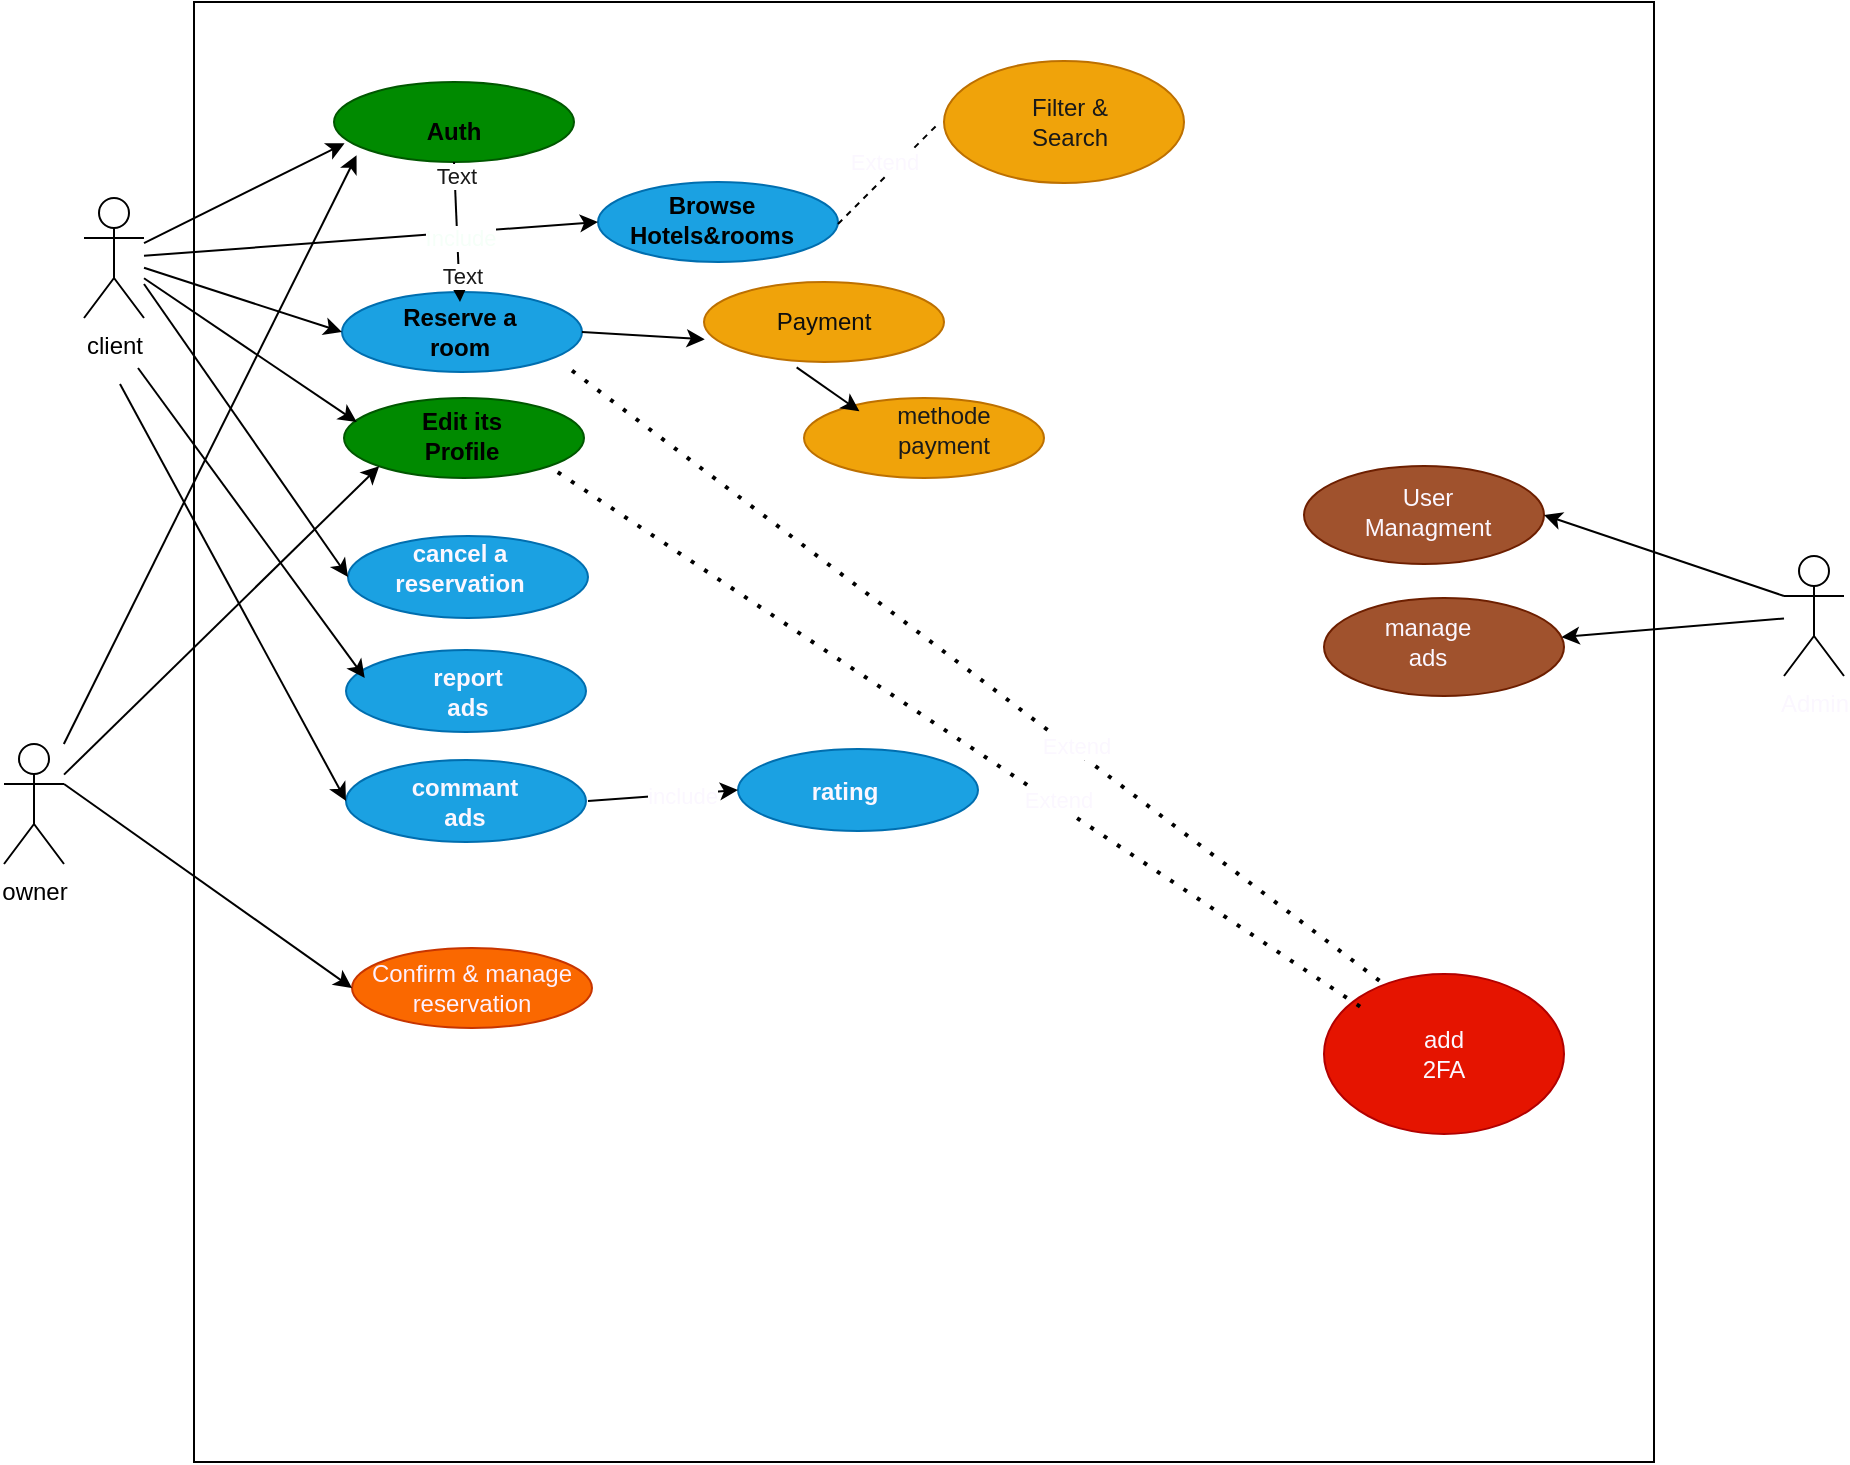 <mxfile>
    <diagram id="d9h2LtwtqMgQo_ocSStV" name="Page-1">
        <mxGraphModel dx="542" dy="294" grid="1" gridSize="10" guides="1" tooltips="1" connect="1" arrows="1" fold="1" page="1" pageScale="1" pageWidth="827" pageHeight="1169" math="0" shadow="0">
            <root>
                <mxCell id="0"/>
                <mxCell id="1" parent="0"/>
                <mxCell id="2" value="" style="whiteSpace=wrap;html=1;aspect=fixed;" vertex="1" parent="1">
                    <mxGeometry x="185" y="59" width="730" height="730" as="geometry"/>
                </mxCell>
                <mxCell id="3" value="owner&lt;br&gt;" style="shape=umlActor;verticalLabelPosition=bottom;verticalAlign=top;html=1;outlineConnect=0;" vertex="1" parent="1">
                    <mxGeometry x="90" y="430" width="30" height="60" as="geometry"/>
                </mxCell>
                <mxCell id="4" value="client&lt;br&gt;" style="shape=umlActor;verticalLabelPosition=bottom;verticalAlign=top;html=1;outlineConnect=0;" vertex="1" parent="1">
                    <mxGeometry x="130" y="157" width="30" height="60" as="geometry"/>
                </mxCell>
                <mxCell id="7" value="" style="ellipse;whiteSpace=wrap;html=1;fillColor=#008a00;fontColor=#ffffff;strokeColor=#005700;" vertex="1" parent="1">
                    <mxGeometry x="255" y="99" width="120" height="40" as="geometry"/>
                </mxCell>
                <mxCell id="8" value="" style="ellipse;whiteSpace=wrap;html=1;fillColor=#1ba1e2;fontColor=#ffffff;strokeColor=#006EAF;" vertex="1" parent="1">
                    <mxGeometry x="387" y="149" width="120" height="40" as="geometry"/>
                </mxCell>
                <mxCell id="9" value="" style="ellipse;whiteSpace=wrap;html=1;fillColor=#1ba1e2;fontColor=#ffffff;strokeColor=#006EAF;" vertex="1" parent="1">
                    <mxGeometry x="259" y="204" width="120" height="40" as="geometry"/>
                </mxCell>
                <mxCell id="10" value="" style="ellipse;whiteSpace=wrap;html=1;fillColor=#008a00;fontColor=#ffffff;strokeColor=#005700;" vertex="1" parent="1">
                    <mxGeometry x="260" y="257" width="120" height="40" as="geometry"/>
                </mxCell>
                <mxCell id="11" value="" style="ellipse;whiteSpace=wrap;html=1;fillColor=#1ba1e2;fontColor=#ffffff;strokeColor=#006EAF;" vertex="1" parent="1">
                    <mxGeometry x="262" y="326" width="120" height="41" as="geometry"/>
                </mxCell>
                <mxCell id="12" value="" style="endArrow=classic;html=1;entryX=0.044;entryY=0.767;entryDx=0;entryDy=0;entryPerimeter=0;" edge="1" parent="1" source="4" target="7">
                    <mxGeometry width="50" height="50" relative="1" as="geometry">
                        <mxPoint x="410" y="310" as="sourcePoint"/>
                        <mxPoint x="460" y="260" as="targetPoint"/>
                    </mxGeometry>
                </mxCell>
                <mxCell id="13" value="" style="endArrow=classic;html=1;entryX=0;entryY=0.5;entryDx=0;entryDy=0;" edge="1" parent="1" source="4" target="8">
                    <mxGeometry width="50" height="50" relative="1" as="geometry">
                        <mxPoint x="210" y="240" as="sourcePoint"/>
                        <mxPoint x="260" y="190" as="targetPoint"/>
                    </mxGeometry>
                </mxCell>
                <mxCell id="14" value="" style="endArrow=classic;html=1;entryX=0;entryY=0.5;entryDx=0;entryDy=0;" edge="1" parent="1" source="4" target="9">
                    <mxGeometry width="50" height="50" relative="1" as="geometry">
                        <mxPoint x="170" y="340" as="sourcePoint"/>
                        <mxPoint x="220" y="290" as="targetPoint"/>
                    </mxGeometry>
                </mxCell>
                <mxCell id="15" value="" style="endArrow=classic;html=1;entryX=0.053;entryY=0.3;entryDx=0;entryDy=0;entryPerimeter=0;" edge="1" parent="1" source="4" target="10">
                    <mxGeometry width="50" height="50" relative="1" as="geometry">
                        <mxPoint x="170" y="200" as="sourcePoint"/>
                        <mxPoint x="260" y="260" as="targetPoint"/>
                    </mxGeometry>
                </mxCell>
                <mxCell id="16" value="" style="endArrow=classic;html=1;entryX=0;entryY=0.5;entryDx=0;entryDy=0;" edge="1" parent="1" target="11">
                    <mxGeometry width="50" height="50" relative="1" as="geometry">
                        <mxPoint x="160" y="200" as="sourcePoint"/>
                        <mxPoint x="460" y="260" as="targetPoint"/>
                    </mxGeometry>
                </mxCell>
                <mxCell id="17" value="&lt;font color=&quot;#000000&quot;&gt;&lt;b&gt;Auth&lt;/b&gt;&lt;/font&gt;" style="text;html=1;strokeColor=none;fillColor=none;align=center;verticalAlign=middle;whiteSpace=wrap;rounded=0;" vertex="1" parent="1">
                    <mxGeometry x="285" y="109" width="60" height="30" as="geometry"/>
                </mxCell>
                <mxCell id="18" value="&lt;font color=&quot;#000000&quot;&gt;&lt;b&gt;Browse&lt;br&gt;Hotels&amp;amp;rooms&lt;br&gt;&lt;/b&gt;&lt;/font&gt;" style="text;html=1;strokeColor=none;fillColor=none;align=center;verticalAlign=middle;whiteSpace=wrap;rounded=0;" vertex="1" parent="1">
                    <mxGeometry x="414" y="153" width="60" height="30" as="geometry"/>
                </mxCell>
                <mxCell id="19" value="&lt;font color=&quot;#000000&quot;&gt;&lt;b&gt;Reserve a room&lt;br&gt;&lt;/b&gt;&lt;/font&gt;" style="text;html=1;strokeColor=none;fillColor=none;align=center;verticalAlign=middle;whiteSpace=wrap;rounded=0;" vertex="1" parent="1">
                    <mxGeometry x="288" y="209" width="60" height="30" as="geometry"/>
                </mxCell>
                <mxCell id="20" value="&lt;font color=&quot;#000000&quot;&gt;&lt;b&gt;Edit its&lt;br&gt;Profile&lt;br&gt;&lt;/b&gt;&lt;/font&gt;" style="text;html=1;strokeColor=none;fillColor=none;align=center;verticalAlign=middle;whiteSpace=wrap;rounded=0;" vertex="1" parent="1">
                    <mxGeometry x="289" y="261" width="60" height="30" as="geometry"/>
                </mxCell>
                <mxCell id="21" value="&lt;b&gt;&lt;font color=&quot;#fbf7ff&quot;&gt;cancel a reservation&lt;/font&gt;&lt;/b&gt;" style="text;html=1;strokeColor=none;fillColor=none;align=center;verticalAlign=middle;whiteSpace=wrap;rounded=0;" vertex="1" parent="1">
                    <mxGeometry x="288" y="327" width="60" height="30" as="geometry"/>
                </mxCell>
                <mxCell id="25" value="" style="endArrow=classic;html=1;fontColor=#000000;exitX=0.5;exitY=1;exitDx=0;exitDy=0;entryX=0.5;entryY=0;entryDx=0;entryDy=0;" edge="1" parent="1" source="17" target="19">
                    <mxGeometry relative="1" as="geometry">
                        <mxPoint x="380" y="270" as="sourcePoint"/>
                        <mxPoint x="480" y="270" as="targetPoint"/>
                        <Array as="points"/>
                    </mxGeometry>
                </mxCell>
                <mxCell id="27" value="&lt;font color=&quot;#f5fff8&quot;&gt;Include&lt;/font&gt;" style="edgeLabel;html=1;align=center;verticalAlign=middle;resizable=0;points=[];fontColor=#000000;" vertex="1" connectable="0" parent="25">
                    <mxGeometry x="0.102" y="1" relative="1" as="geometry">
                        <mxPoint y="-1" as="offset"/>
                    </mxGeometry>
                </mxCell>
                <mxCell id="75" value="Text" style="edgeLabel;html=1;align=center;verticalAlign=middle;resizable=0;points=[];fontColor=#191919;" vertex="1" connectable="0" parent="25">
                    <mxGeometry x="0.611" y="1" relative="1" as="geometry">
                        <mxPoint as="offset"/>
                    </mxGeometry>
                </mxCell>
                <mxCell id="76" value="Text" style="edgeLabel;html=1;align=center;verticalAlign=middle;resizable=0;points=[];fontColor=#191919;" vertex="1" connectable="0" parent="25">
                    <mxGeometry x="-0.801" relative="1" as="geometry">
                        <mxPoint as="offset"/>
                    </mxGeometry>
                </mxCell>
                <mxCell id="28" value="" style="endArrow=classic;html=1;fontColor=#F5FFF8;entryX=0.094;entryY=0.917;entryDx=0;entryDy=0;entryPerimeter=0;" edge="1" parent="1" source="3" target="7">
                    <mxGeometry width="50" height="50" relative="1" as="geometry">
                        <mxPoint x="410" y="290" as="sourcePoint"/>
                        <mxPoint x="460" y="240" as="targetPoint"/>
                    </mxGeometry>
                </mxCell>
                <mxCell id="29" value="" style="endArrow=classic;html=1;fontColor=#F5FFF8;entryX=0;entryY=1;entryDx=0;entryDy=0;" edge="1" parent="1" source="3" target="10">
                    <mxGeometry width="50" height="50" relative="1" as="geometry">
                        <mxPoint x="410" y="290" as="sourcePoint"/>
                        <mxPoint x="460" y="240" as="targetPoint"/>
                    </mxGeometry>
                </mxCell>
                <mxCell id="32" value="&lt;font color=&quot;#fdf0ff&quot;&gt;Confirm &amp;amp; manage reservation&lt;/font&gt;" style="ellipse;whiteSpace=wrap;html=1;fillColor=#fa6800;fontColor=#000000;strokeColor=#C73500;" vertex="1" parent="1">
                    <mxGeometry x="264" y="532" width="120" height="40" as="geometry"/>
                </mxCell>
                <mxCell id="36" value="" style="endArrow=classic;html=1;fontColor=#FBF7FF;entryX=0;entryY=0.5;entryDx=0;entryDy=0;" edge="1" parent="1" target="32">
                    <mxGeometry width="50" height="50" relative="1" as="geometry">
                        <mxPoint x="120" y="450" as="sourcePoint"/>
                        <mxPoint x="220" y="460" as="targetPoint"/>
                    </mxGeometry>
                </mxCell>
                <mxCell id="37" value="" style="ellipse;whiteSpace=wrap;html=1;fillColor=#1ba1e2;fontColor=#ffffff;strokeColor=#006EAF;" vertex="1" parent="1">
                    <mxGeometry x="261" y="383" width="120" height="41" as="geometry"/>
                </mxCell>
                <mxCell id="38" value="" style="ellipse;whiteSpace=wrap;html=1;fillColor=#1ba1e2;fontColor=#ffffff;strokeColor=#006EAF;" vertex="1" parent="1">
                    <mxGeometry x="261" y="438" width="120" height="41" as="geometry"/>
                </mxCell>
                <mxCell id="39" value="&lt;b&gt;&lt;font color=&quot;#fbf7ff&quot;&gt;report ads&lt;/font&gt;&lt;/b&gt;" style="text;html=1;strokeColor=none;fillColor=none;align=center;verticalAlign=middle;whiteSpace=wrap;rounded=0;" vertex="1" parent="1">
                    <mxGeometry x="292" y="388.5" width="60" height="30" as="geometry"/>
                </mxCell>
                <mxCell id="40" value="&lt;font color=&quot;#fbf7ff&quot;&gt;&lt;b&gt;commant ads&lt;/b&gt;&lt;/font&gt;" style="text;html=1;strokeColor=none;fillColor=none;align=center;verticalAlign=middle;whiteSpace=wrap;rounded=0;" vertex="1" parent="1">
                    <mxGeometry x="285.5" y="443.5" width="69" height="30" as="geometry"/>
                </mxCell>
                <mxCell id="41" value="" style="endArrow=classic;html=1;entryX=0.078;entryY=0.341;entryDx=0;entryDy=0;entryPerimeter=0;" edge="1" parent="1" target="37">
                    <mxGeometry width="50" height="50" relative="1" as="geometry">
                        <mxPoint x="157" y="242" as="sourcePoint"/>
                        <mxPoint x="259" y="388.5" as="targetPoint"/>
                    </mxGeometry>
                </mxCell>
                <mxCell id="42" value="" style="endArrow=classic;html=1;entryX=0;entryY=0.5;entryDx=0;entryDy=0;" edge="1" parent="1" target="38">
                    <mxGeometry width="50" height="50" relative="1" as="geometry">
                        <mxPoint x="148" y="250" as="sourcePoint"/>
                        <mxPoint x="250" y="411.5" as="targetPoint"/>
                    </mxGeometry>
                </mxCell>
                <mxCell id="44" value="" style="ellipse;whiteSpace=wrap;html=1;fillColor=#1ba1e2;fontColor=#ffffff;strokeColor=#006EAF;" vertex="1" parent="1">
                    <mxGeometry x="457" y="432.5" width="120" height="41" as="geometry"/>
                </mxCell>
                <mxCell id="45" value="&lt;font color=&quot;#fbf7ff&quot;&gt;&lt;b&gt;rating&lt;/b&gt;&lt;/font&gt;" style="text;html=1;strokeColor=none;fillColor=none;align=center;verticalAlign=middle;whiteSpace=wrap;rounded=0;" vertex="1" parent="1">
                    <mxGeometry x="476" y="439" width="69" height="30" as="geometry"/>
                </mxCell>
                <mxCell id="47" value="" style="endArrow=classic;html=1;fontColor=#FBF7FF;exitX=1;exitY=0.5;exitDx=0;exitDy=0;entryX=0;entryY=0.5;entryDx=0;entryDy=0;" edge="1" parent="1" target="44">
                    <mxGeometry width="50" height="50" relative="1" as="geometry">
                        <mxPoint x="382" y="458.5" as="sourcePoint"/>
                        <mxPoint x="431" y="459" as="targetPoint"/>
                    </mxGeometry>
                </mxCell>
                <mxCell id="48" value="include" style="edgeLabel;html=1;align=center;verticalAlign=middle;resizable=0;points=[];fontColor=#FBF7FF;" vertex="1" connectable="0" parent="47">
                    <mxGeometry x="0.252" y="-1" relative="1" as="geometry">
                        <mxPoint as="offset"/>
                    </mxGeometry>
                </mxCell>
                <mxCell id="49" value="" style="ellipse;whiteSpace=wrap;html=1;fillColor=#f0a30a;fontColor=#000000;strokeColor=#BD7000;" vertex="1" parent="1">
                    <mxGeometry x="440" y="199" width="120" height="40" as="geometry"/>
                </mxCell>
                <mxCell id="50" value="" style="ellipse;whiteSpace=wrap;html=1;fillColor=#f0a30a;fontColor=#000000;strokeColor=#BD7000;" vertex="1" parent="1">
                    <mxGeometry x="490" y="257" width="120" height="40" as="geometry"/>
                </mxCell>
                <mxCell id="51" value="&lt;font color=&quot;#0f0f0f&quot;&gt;Payment&lt;/font&gt;" style="text;html=1;strokeColor=none;fillColor=none;align=center;verticalAlign=middle;whiteSpace=wrap;rounded=0;fontColor=#FBF7FF;" vertex="1" parent="1">
                    <mxGeometry x="470" y="204" width="60" height="30" as="geometry"/>
                </mxCell>
                <mxCell id="52" value="&lt;font color=&quot;#1a1a1a&quot;&gt;methode payment&lt;/font&gt;" style="text;html=1;strokeColor=none;fillColor=none;align=center;verticalAlign=middle;whiteSpace=wrap;rounded=0;fontColor=#FBF7FF;" vertex="1" parent="1">
                    <mxGeometry x="530" y="258" width="60" height="30" as="geometry"/>
                </mxCell>
                <mxCell id="53" value="" style="endArrow=classic;html=1;fontColor=#FBF7FF;exitX=1;exitY=0.5;exitDx=0;exitDy=0;entryX=0.003;entryY=0.717;entryDx=0;entryDy=0;entryPerimeter=0;" edge="1" parent="1" source="9" target="49">
                    <mxGeometry width="50" height="50" relative="1" as="geometry">
                        <mxPoint x="540" y="230" as="sourcePoint"/>
                        <mxPoint x="590" y="180" as="targetPoint"/>
                    </mxGeometry>
                </mxCell>
                <mxCell id="54" value="" style="endArrow=classic;html=1;fontColor=#FBF7FF;exitX=0.272;exitY=1.256;exitDx=0;exitDy=0;entryX=0.231;entryY=0.167;entryDx=0;entryDy=0;entryPerimeter=0;exitPerimeter=0;" edge="1" parent="1" source="51" target="50">
                    <mxGeometry width="50" height="50" relative="1" as="geometry">
                        <mxPoint x="464" y="259" as="sourcePoint"/>
                        <mxPoint x="505.36" y="273.67" as="targetPoint"/>
                    </mxGeometry>
                </mxCell>
                <mxCell id="55" value="" style="endArrow=none;dashed=1;html=1;fontColor=#FBF7FF;" edge="1" parent="1">
                    <mxGeometry width="50" height="50" relative="1" as="geometry">
                        <mxPoint x="507" y="170" as="sourcePoint"/>
                        <mxPoint x="557" y="120" as="targetPoint"/>
                    </mxGeometry>
                </mxCell>
                <mxCell id="74" value="Extend" style="edgeLabel;html=1;align=center;verticalAlign=middle;resizable=0;points=[];fontColor=#FBF7FF;" vertex="1" connectable="0" parent="55">
                    <mxGeometry x="-0.48" y="-4" relative="1" as="geometry">
                        <mxPoint x="7" y="-21" as="offset"/>
                    </mxGeometry>
                </mxCell>
                <mxCell id="58" value="" style="ellipse;whiteSpace=wrap;html=1;fillColor=#f0a30a;fontColor=#000000;strokeColor=#BD7000;" vertex="1" parent="1">
                    <mxGeometry x="560" y="88.5" width="120" height="61" as="geometry"/>
                </mxCell>
                <mxCell id="59" value="&lt;font color=&quot;#191919&quot;&gt;Filter &amp;amp; Search&lt;/font&gt;" style="text;html=1;strokeColor=none;fillColor=none;align=center;verticalAlign=middle;whiteSpace=wrap;rounded=0;fontColor=#FBF7FF;" vertex="1" parent="1">
                    <mxGeometry x="593" y="104" width="60" height="30" as="geometry"/>
                </mxCell>
                <mxCell id="60" value="Admin" style="shape=umlActor;verticalLabelPosition=bottom;verticalAlign=top;html=1;outlineConnect=0;fontColor=#FBF7FF;" vertex="1" parent="1">
                    <mxGeometry x="980" y="336" width="30" height="60" as="geometry"/>
                </mxCell>
                <mxCell id="61" value="" style="ellipse;whiteSpace=wrap;html=1;fontColor=#ffffff;fillColor=#a0522d;strokeColor=#6D1F00;" vertex="1" parent="1">
                    <mxGeometry x="740" y="291" width="120" height="49" as="geometry"/>
                </mxCell>
                <mxCell id="62" value="" style="ellipse;whiteSpace=wrap;html=1;fontColor=#ffffff;fillColor=#a0522d;strokeColor=#6D1F00;" vertex="1" parent="1">
                    <mxGeometry x="750" y="357" width="120" height="49" as="geometry"/>
                </mxCell>
                <mxCell id="64" value="User Managment" style="text;html=1;strokeColor=none;fillColor=none;align=center;verticalAlign=middle;whiteSpace=wrap;rounded=0;fontColor=#FBF7FF;" vertex="1" parent="1">
                    <mxGeometry x="772" y="299" width="60" height="30" as="geometry"/>
                </mxCell>
                <mxCell id="65" value="manage&lt;br&gt;ads" style="text;html=1;strokeColor=none;fillColor=none;align=center;verticalAlign=middle;whiteSpace=wrap;rounded=0;fontColor=#FBF7FF;" vertex="1" parent="1">
                    <mxGeometry x="772" y="364" width="60" height="30" as="geometry"/>
                </mxCell>
                <mxCell id="66" value="" style="endArrow=classic;html=1;fontColor=#FBF7FF;entryX=1;entryY=0.5;entryDx=0;entryDy=0;exitX=0;exitY=0.333;exitDx=0;exitDy=0;exitPerimeter=0;" edge="1" parent="1" source="60" target="61">
                    <mxGeometry width="50" height="50" relative="1" as="geometry">
                        <mxPoint x="930" y="340" as="sourcePoint"/>
                        <mxPoint x="980" y="290" as="targetPoint"/>
                    </mxGeometry>
                </mxCell>
                <mxCell id="67" value="" style="endArrow=classic;html=1;fontColor=#FBF7FF;" edge="1" parent="1" source="60" target="62">
                    <mxGeometry width="50" height="50" relative="1" as="geometry">
                        <mxPoint x="910" y="500" as="sourcePoint"/>
                        <mxPoint x="960" y="450" as="targetPoint"/>
                    </mxGeometry>
                </mxCell>
                <mxCell id="68" value="" style="ellipse;whiteSpace=wrap;html=1;fontColor=#ffffff;fillColor=#e51400;strokeColor=#B20000;" vertex="1" parent="1">
                    <mxGeometry x="750" y="545" width="120" height="80" as="geometry"/>
                </mxCell>
                <mxCell id="69" value="add&lt;br&gt;2FA" style="text;html=1;strokeColor=none;fillColor=none;align=center;verticalAlign=middle;whiteSpace=wrap;rounded=0;fontColor=#FBF7FF;" vertex="1" parent="1">
                    <mxGeometry x="780" y="570" width="60" height="30" as="geometry"/>
                </mxCell>
                <mxCell id="70" value="" style="endArrow=none;dashed=1;html=1;dashPattern=1 3;strokeWidth=2;fontColor=#FBF7FF;exitX=0.231;exitY=0.042;exitDx=0;exitDy=0;exitPerimeter=0;entryX=0.253;entryY=0.248;entryDx=0;entryDy=0;entryPerimeter=0;" edge="1" parent="1" source="68" target="2">
                    <mxGeometry width="50" height="50" relative="1" as="geometry">
                        <mxPoint x="560" y="420" as="sourcePoint"/>
                        <mxPoint x="610" y="370" as="targetPoint"/>
                    </mxGeometry>
                </mxCell>
                <mxCell id="71" value="Extend" style="edgeLabel;html=1;align=center;verticalAlign=middle;resizable=0;points=[];fontColor=#FBF7FF;" vertex="1" connectable="0" parent="70">
                    <mxGeometry x="-0.25" y="-2" relative="1" as="geometry">
                        <mxPoint as="offset"/>
                    </mxGeometry>
                </mxCell>
                <mxCell id="72" value="" style="endArrow=none;dashed=1;html=1;dashPattern=1 3;strokeWidth=2;fontColor=#FBF7FF;exitX=0.231;exitY=0.042;exitDx=0;exitDy=0;exitPerimeter=0;entryX=1;entryY=1;entryDx=0;entryDy=0;" edge="1" parent="1" target="10">
                    <mxGeometry width="50" height="50" relative="1" as="geometry">
                        <mxPoint x="768.03" y="561.32" as="sourcePoint"/>
                        <mxPoint x="360.0" y="253.0" as="targetPoint"/>
                    </mxGeometry>
                </mxCell>
                <mxCell id="73" value="Extend" style="edgeLabel;html=1;align=center;verticalAlign=middle;resizable=0;points=[];fontColor=#FBF7FF;" vertex="1" connectable="0" parent="72">
                    <mxGeometry x="-0.25" y="-2" relative="1" as="geometry">
                        <mxPoint as="offset"/>
                    </mxGeometry>
                </mxCell>
            </root>
        </mxGraphModel>
    </diagram>
</mxfile>